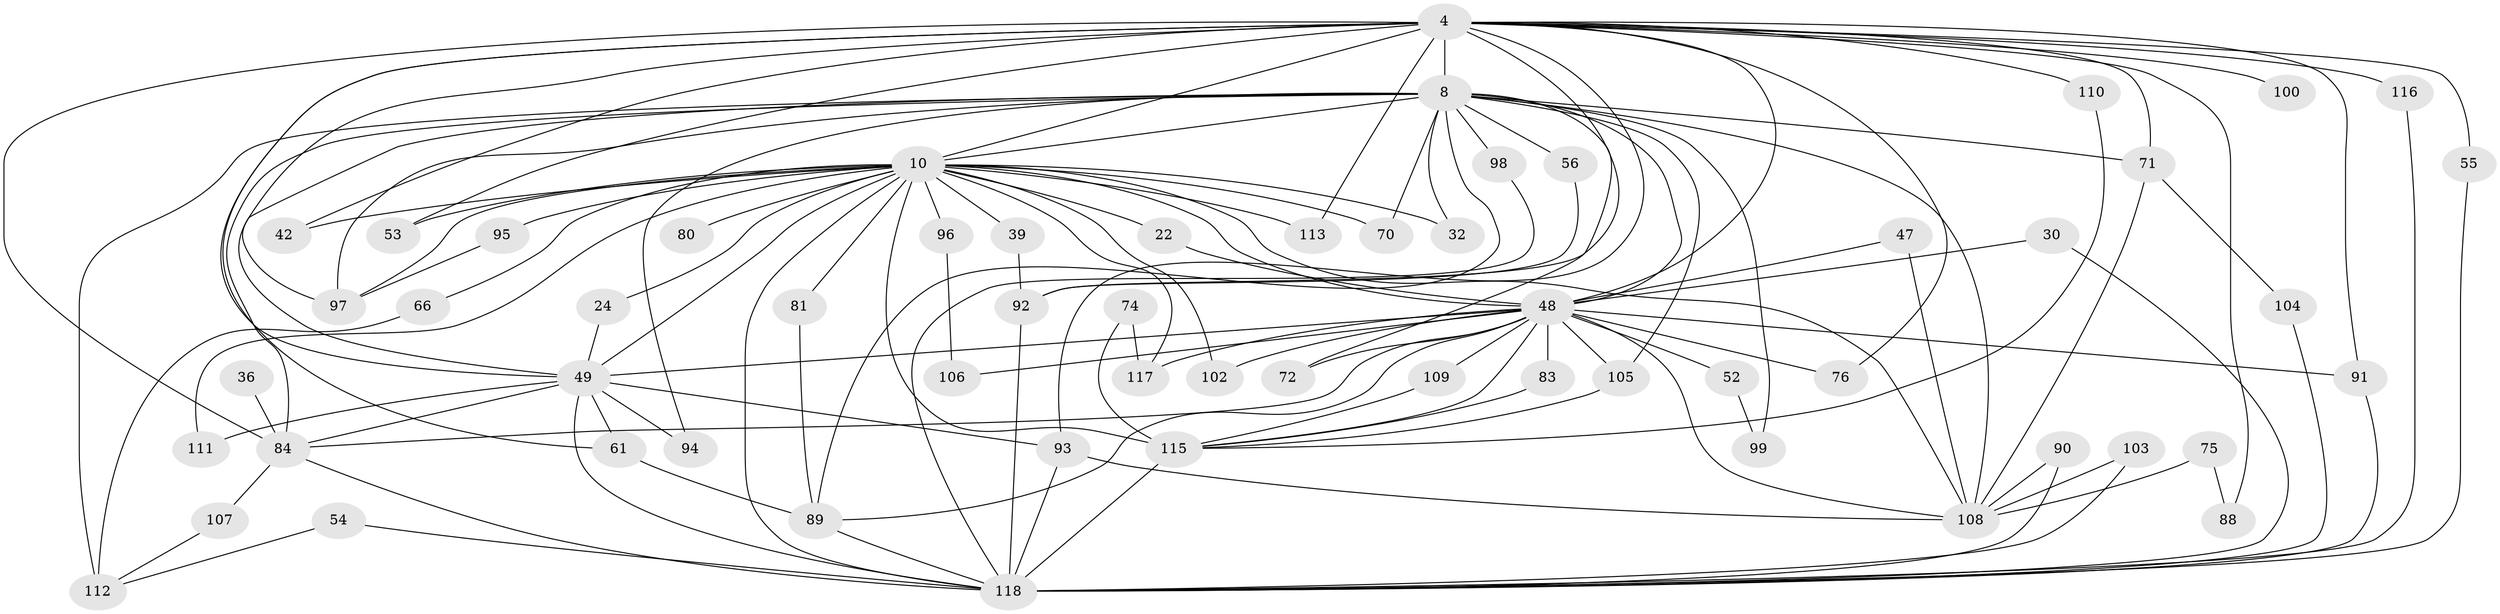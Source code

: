 // original degree distribution, {21: 0.00847457627118644, 19: 0.00847457627118644, 25: 0.00847457627118644, 20: 0.00847457627118644, 16: 0.00847457627118644, 11: 0.00847457627118644, 23: 0.00847457627118644, 22: 0.00847457627118644, 17: 0.00847457627118644, 31: 0.00847457627118644, 6: 0.07627118644067797, 3: 0.17796610169491525, 7: 0.01694915254237288, 2: 0.5423728813559322, 8: 0.00847457627118644, 5: 0.05084745762711865, 4: 0.0423728813559322}
// Generated by graph-tools (version 1.1) at 2025/43/03/09/25 04:43:41]
// undirected, 59 vertices, 124 edges
graph export_dot {
graph [start="1"]
  node [color=gray90,style=filled];
  4 [super="+2"];
  8 [super="+1"];
  10 [super="+3"];
  22;
  24;
  30;
  32;
  36;
  39;
  42;
  47;
  48 [super="+17+9"];
  49 [super="+19+6"];
  52 [super="+21"];
  53;
  54;
  55;
  56;
  61 [super="+31"];
  66;
  70;
  71 [super="+64"];
  72;
  74;
  75;
  76;
  80;
  81;
  83;
  84 [super="+12+43+69"];
  88;
  89 [super="+57+16"];
  90;
  91 [super="+37"];
  92 [super="+85"];
  93 [super="+20+77"];
  94;
  95;
  96;
  97 [super="+33+50"];
  98 [super="+58"];
  99;
  100;
  102;
  103;
  104;
  105 [super="+44+67"];
  106;
  107;
  108 [super="+59+86+27+29+87"];
  109;
  110;
  111;
  112 [super="+18"];
  113;
  115 [super="+40+63+101"];
  116;
  117 [super="+82"];
  118 [super="+38+114"];
  4 -- 8 [weight=4];
  4 -- 10 [weight=4];
  4 -- 42;
  4 -- 55;
  4 -- 76;
  4 -- 100 [weight=2];
  4 -- 110;
  4 -- 113;
  4 -- 88;
  4 -- 116;
  4 -- 53;
  4 -- 49 [weight=4];
  4 -- 84 [weight=3];
  4 -- 93;
  4 -- 48 [weight=4];
  4 -- 61;
  4 -- 91;
  4 -- 92;
  4 -- 71 [weight=2];
  4 -- 97 [weight=2];
  8 -- 10 [weight=4];
  8 -- 32;
  8 -- 56;
  8 -- 70;
  8 -- 71 [weight=2];
  8 -- 94;
  8 -- 108 [weight=3];
  8 -- 72;
  8 -- 97;
  8 -- 98 [weight=2];
  8 -- 99;
  8 -- 112 [weight=3];
  8 -- 49 [weight=5];
  8 -- 48 [weight=5];
  8 -- 105;
  8 -- 89 [weight=3];
  8 -- 84;
  10 -- 22;
  10 -- 24;
  10 -- 39 [weight=2];
  10 -- 42;
  10 -- 53;
  10 -- 80 [weight=2];
  10 -- 95;
  10 -- 96 [weight=2];
  10 -- 102;
  10 -- 111;
  10 -- 66;
  10 -- 70;
  10 -- 81;
  10 -- 32;
  10 -- 113;
  10 -- 115 [weight=7];
  10 -- 49 [weight=4];
  10 -- 48 [weight=5];
  10 -- 117 [weight=2];
  10 -- 108 [weight=3];
  10 -- 118 [weight=6];
  10 -- 97;
  22 -- 48;
  24 -- 49;
  30 -- 48;
  30 -- 118;
  36 -- 84 [weight=2];
  39 -- 92;
  47 -- 48;
  47 -- 108;
  48 -- 76;
  48 -- 72;
  48 -- 83;
  48 -- 84;
  48 -- 102;
  48 -- 106;
  48 -- 109;
  48 -- 49 [weight=5];
  48 -- 115;
  48 -- 52 [weight=3];
  48 -- 117 [weight=3];
  48 -- 91;
  48 -- 89;
  48 -- 105;
  48 -- 108;
  49 -- 111;
  49 -- 94;
  49 -- 61;
  49 -- 84 [weight=2];
  49 -- 93;
  49 -- 118;
  52 -- 99;
  54 -- 112;
  54 -- 118;
  55 -- 118;
  56 -- 92;
  61 -- 89;
  66 -- 112;
  71 -- 108;
  71 -- 104;
  74 -- 115;
  74 -- 117;
  75 -- 88;
  75 -- 108 [weight=2];
  81 -- 89;
  83 -- 115;
  84 -- 107;
  84 -- 118 [weight=2];
  89 -- 118;
  90 -- 108;
  90 -- 118;
  91 -- 118;
  92 -- 118 [weight=2];
  93 -- 108;
  93 -- 118;
  95 -- 97;
  96 -- 106;
  98 -- 118;
  103 -- 108;
  103 -- 118;
  104 -- 118;
  105 -- 115;
  107 -- 112;
  109 -- 115;
  110 -- 115;
  115 -- 118 [weight=3];
  116 -- 118;
}
